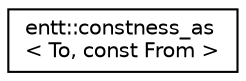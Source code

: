 digraph "Graphical Class Hierarchy"
{
 // LATEX_PDF_SIZE
  edge [fontname="Helvetica",fontsize="10",labelfontname="Helvetica",labelfontsize="10"];
  node [fontname="Helvetica",fontsize="10",shape=record];
  rankdir="LR";
  Node0 [label="entt::constness_as\l\< To, const From \>",height=0.2,width=0.4,color="black", fillcolor="white", style="filled",URL="$structentt_1_1constness__as_3_01To_00_01const_01From_01_4.html",tooltip="Transcribes the constness of a type to another type."];
}

